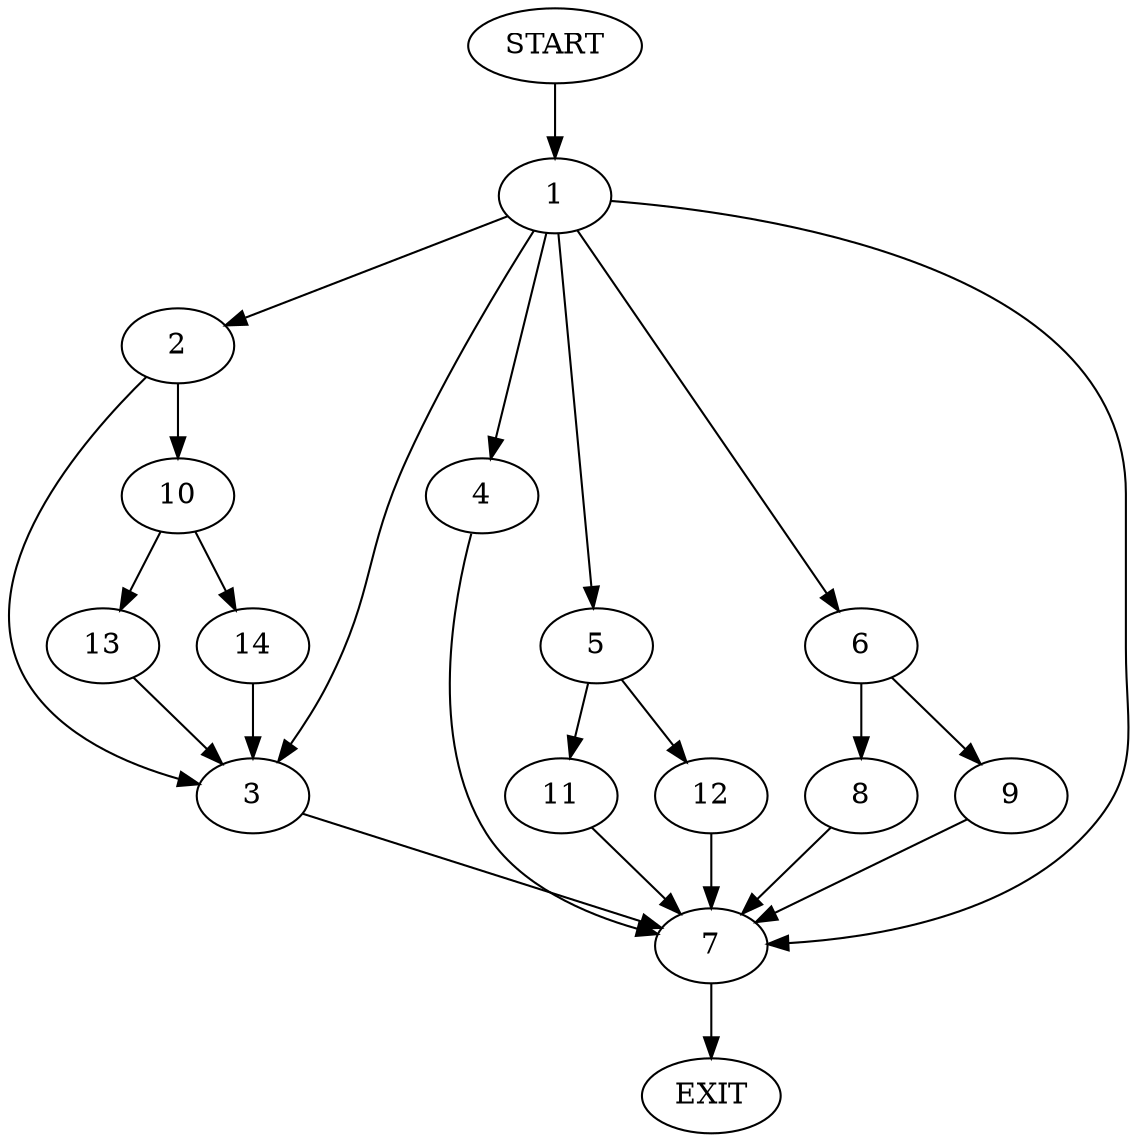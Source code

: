 digraph {
0 [label="START"]
15 [label="EXIT"]
0 -> 1
1 -> 2
1 -> 3
1 -> 4
1 -> 5
1 -> 6
1 -> 7
6 -> 8
6 -> 9
7 -> 15
2 -> 10
2 -> 3
3 -> 7
5 -> 11
5 -> 12
4 -> 7
9 -> 7
8 -> 7
11 -> 7
12 -> 7
10 -> 13
10 -> 14
14 -> 3
13 -> 3
}
